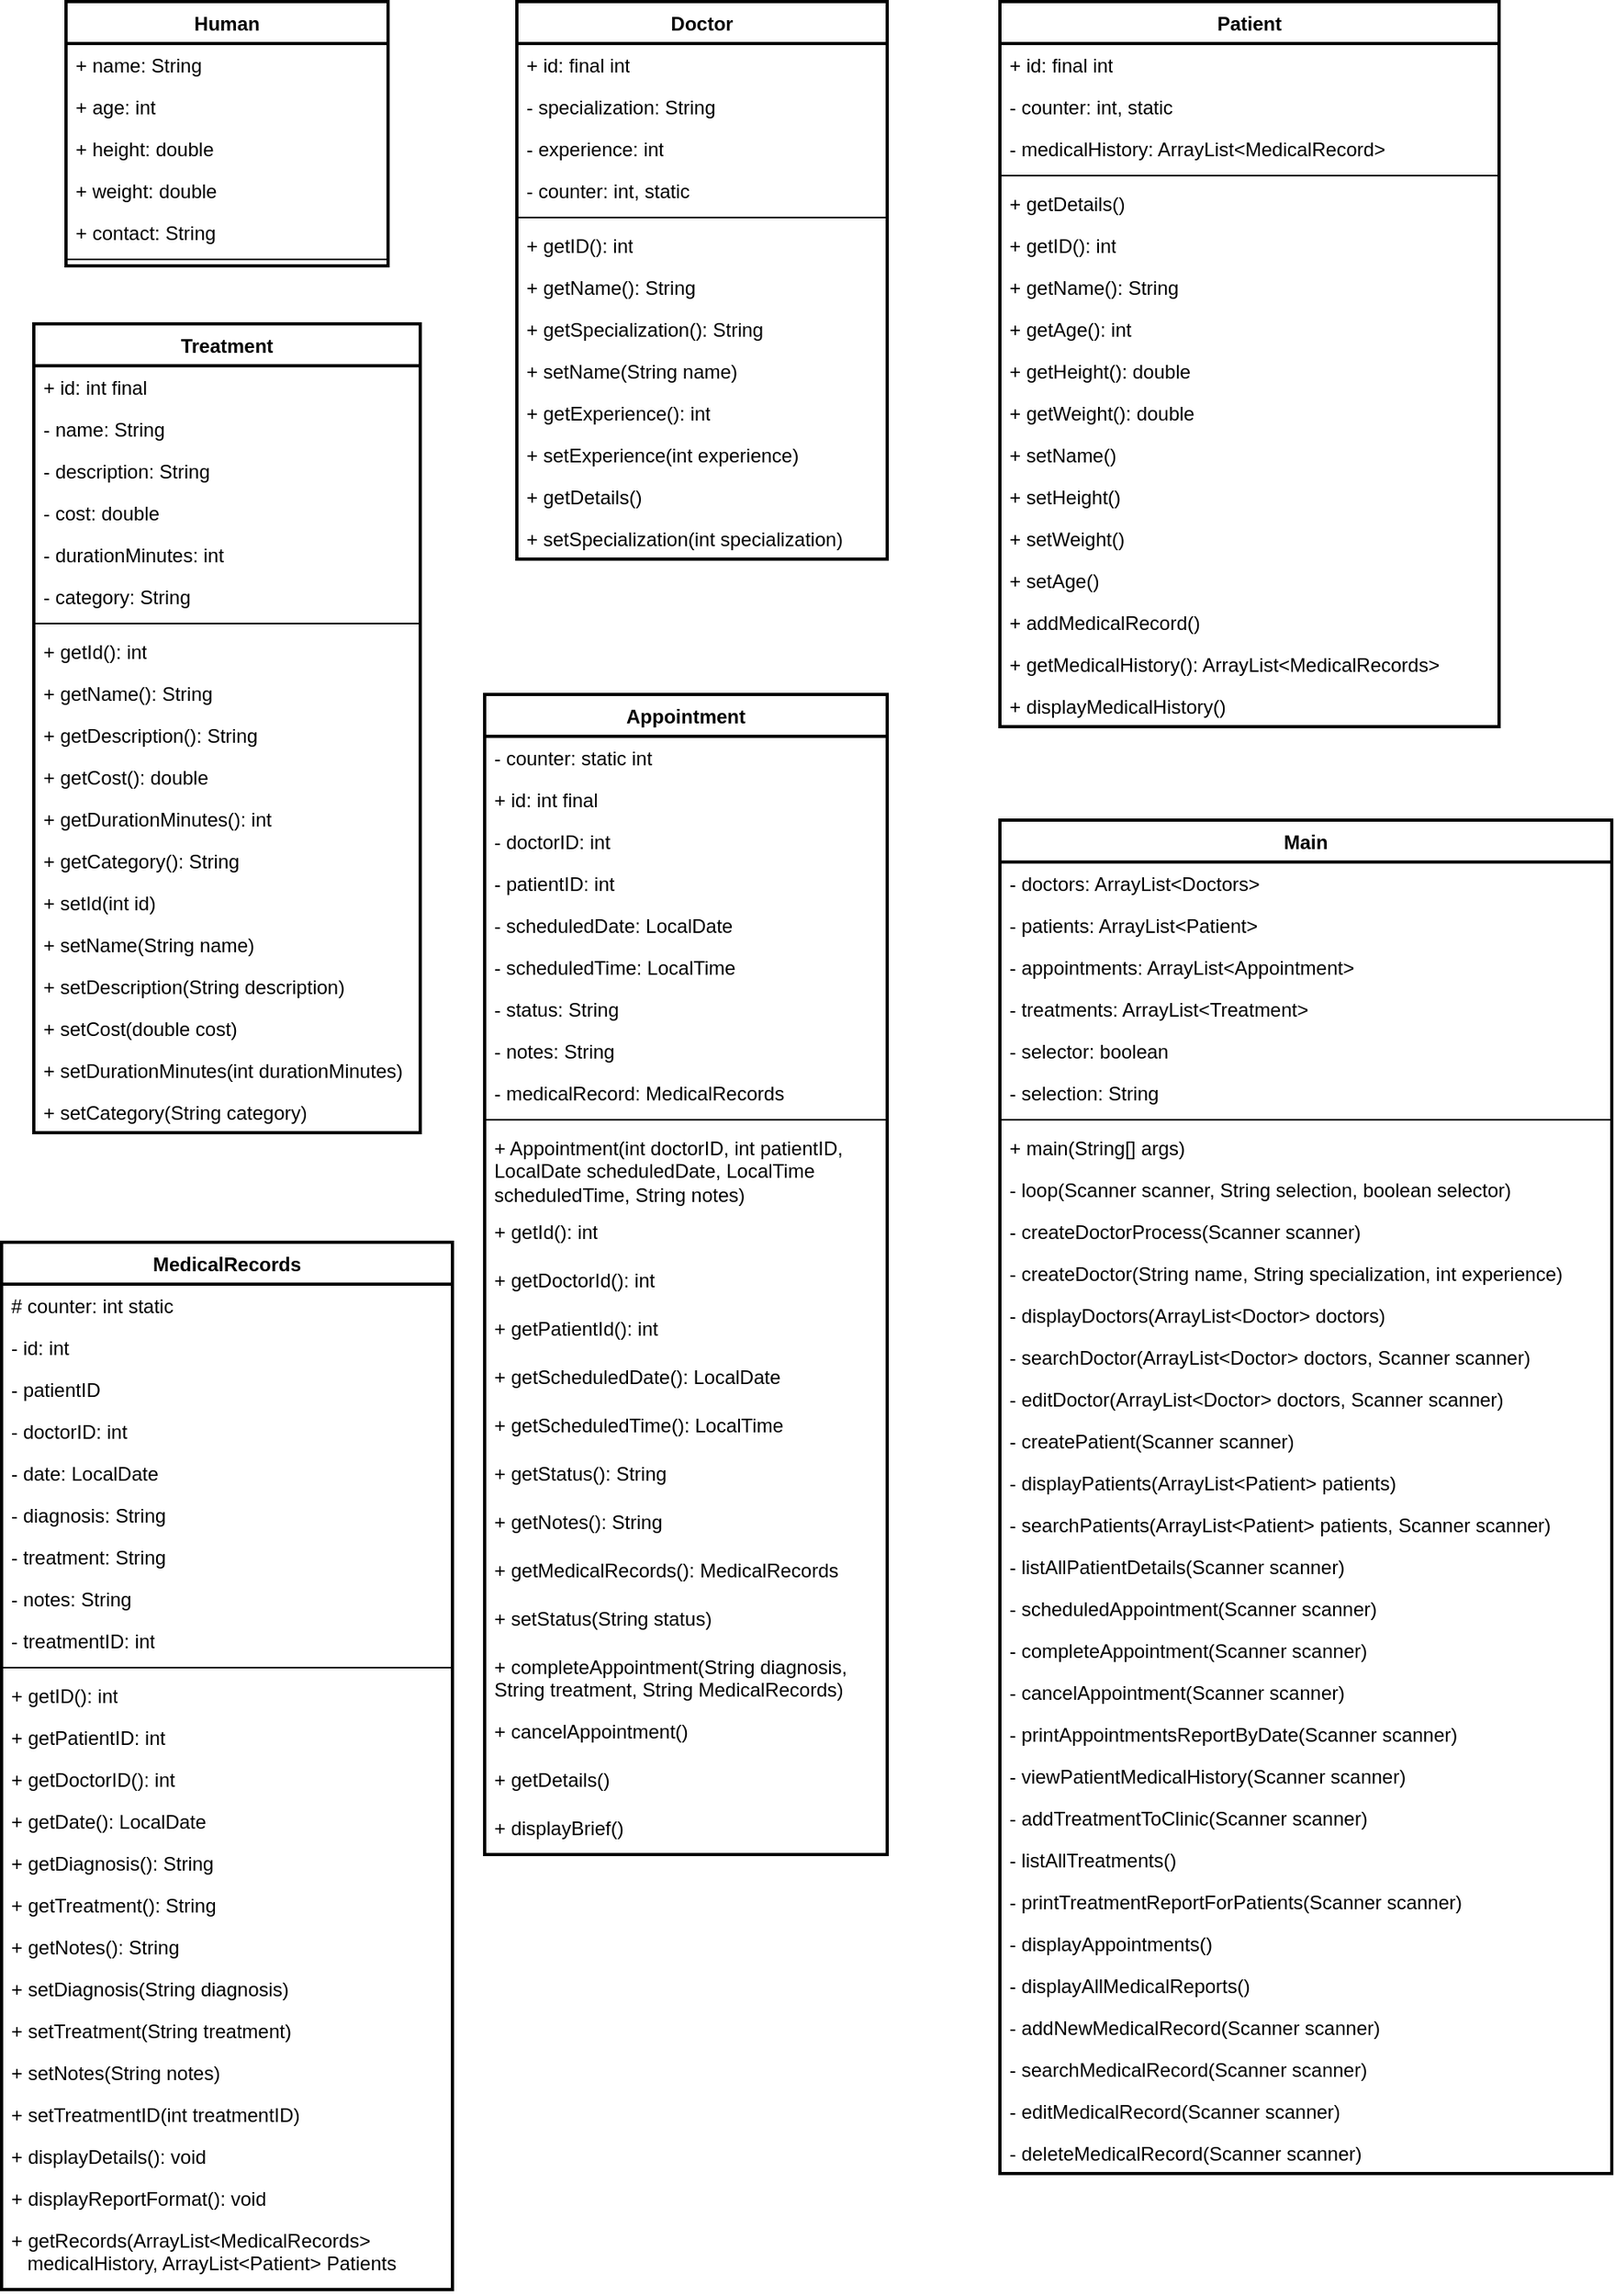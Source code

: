 <mxfile version="28.0.6">
  <diagram name="Page-1" id="2IIkAqDacqkf4X1PiKHr">
    <mxGraphModel dx="1601" dy="913" grid="1" gridSize="10" guides="1" tooltips="1" connect="1" arrows="1" fold="1" page="1" pageScale="1" pageWidth="850" pageHeight="1100" math="0" shadow="0">
      <root>
        <mxCell id="0" />
        <mxCell id="1" parent="0" />
        <mxCell id="5Q3K0YC-iehawzCBBCJF-5" value="Human" style="swimlane;fontStyle=1;align=center;verticalAlign=top;childLayout=stackLayout;horizontal=1;startSize=26;horizontalStack=0;resizeParent=1;resizeParentMax=0;resizeLast=0;collapsible=1;marginBottom=0;whiteSpace=wrap;html=1;strokeWidth=2;" parent="1" vertex="1">
          <mxGeometry x="110" y="50" width="200" height="164" as="geometry" />
        </mxCell>
        <mxCell id="5Q3K0YC-iehawzCBBCJF-6" value="+ name: String" style="text;strokeColor=none;fillColor=none;align=left;verticalAlign=top;spacingLeft=4;spacingRight=4;overflow=hidden;rotatable=0;points=[[0,0.5],[1,0.5]];portConstraint=eastwest;whiteSpace=wrap;html=1;" parent="5Q3K0YC-iehawzCBBCJF-5" vertex="1">
          <mxGeometry y="26" width="200" height="26" as="geometry" />
        </mxCell>
        <mxCell id="5Q3K0YC-iehawzCBBCJF-9" value="+ age: int" style="text;strokeColor=none;fillColor=none;align=left;verticalAlign=top;spacingLeft=4;spacingRight=4;overflow=hidden;rotatable=0;points=[[0,0.5],[1,0.5]];portConstraint=eastwest;whiteSpace=wrap;html=1;" parent="5Q3K0YC-iehawzCBBCJF-5" vertex="1">
          <mxGeometry y="52" width="200" height="26" as="geometry" />
        </mxCell>
        <mxCell id="5Q3K0YC-iehawzCBBCJF-10" value="+ height: double" style="text;strokeColor=none;fillColor=none;align=left;verticalAlign=top;spacingLeft=4;spacingRight=4;overflow=hidden;rotatable=0;points=[[0,0.5],[1,0.5]];portConstraint=eastwest;whiteSpace=wrap;html=1;" parent="5Q3K0YC-iehawzCBBCJF-5" vertex="1">
          <mxGeometry y="78" width="200" height="26" as="geometry" />
        </mxCell>
        <mxCell id="5Q3K0YC-iehawzCBBCJF-11" value="+ weight: double" style="text;strokeColor=none;fillColor=none;align=left;verticalAlign=top;spacingLeft=4;spacingRight=4;overflow=hidden;rotatable=0;points=[[0,0.5],[1,0.5]];portConstraint=eastwest;whiteSpace=wrap;html=1;" parent="5Q3K0YC-iehawzCBBCJF-5" vertex="1">
          <mxGeometry y="104" width="200" height="26" as="geometry" />
        </mxCell>
        <mxCell id="5Q3K0YC-iehawzCBBCJF-12" value="+ contact: String" style="text;strokeColor=none;fillColor=none;align=left;verticalAlign=top;spacingLeft=4;spacingRight=4;overflow=hidden;rotatable=0;points=[[0,0.5],[1,0.5]];portConstraint=eastwest;whiteSpace=wrap;html=1;" parent="5Q3K0YC-iehawzCBBCJF-5" vertex="1">
          <mxGeometry y="130" width="200" height="26" as="geometry" />
        </mxCell>
        <mxCell id="5Q3K0YC-iehawzCBBCJF-7" value="" style="line;strokeWidth=1;fillColor=none;align=left;verticalAlign=middle;spacingTop=-1;spacingLeft=3;spacingRight=3;rotatable=0;labelPosition=right;points=[];portConstraint=eastwest;strokeColor=inherit;" parent="5Q3K0YC-iehawzCBBCJF-5" vertex="1">
          <mxGeometry y="156" width="200" height="8" as="geometry" />
        </mxCell>
        <mxCell id="5Q3K0YC-iehawzCBBCJF-23" value="Patient" style="swimlane;fontStyle=1;align=center;verticalAlign=top;childLayout=stackLayout;horizontal=1;startSize=26;horizontalStack=0;resizeParent=1;resizeParentMax=0;resizeLast=0;collapsible=1;marginBottom=0;whiteSpace=wrap;html=1;strokeWidth=2;" parent="1" vertex="1">
          <mxGeometry x="690" y="50" width="310" height="450" as="geometry">
            <mxRectangle x="385" y="50" width="80" height="30" as="alternateBounds" />
          </mxGeometry>
        </mxCell>
        <mxCell id="5Q3K0YC-iehawzCBBCJF-24" value="+ id: final int" style="text;strokeColor=none;fillColor=none;align=left;verticalAlign=top;spacingLeft=4;spacingRight=4;overflow=hidden;rotatable=0;points=[[0,0.5],[1,0.5]];portConstraint=eastwest;whiteSpace=wrap;html=1;" parent="5Q3K0YC-iehawzCBBCJF-23" vertex="1">
          <mxGeometry y="26" width="310" height="26" as="geometry" />
        </mxCell>
        <mxCell id="5Q3K0YC-iehawzCBBCJF-27" value="- counter: int, static" style="text;strokeColor=none;fillColor=none;align=left;verticalAlign=top;spacingLeft=4;spacingRight=4;overflow=hidden;rotatable=0;points=[[0,0.5],[1,0.5]];portConstraint=eastwest;whiteSpace=wrap;html=1;" parent="5Q3K0YC-iehawzCBBCJF-23" vertex="1">
          <mxGeometry y="52" width="310" height="26" as="geometry" />
        </mxCell>
        <mxCell id="5Q3K0YC-iehawzCBBCJF-28" value="- medicalHistory: ArrayList&amp;lt;MedicalRecord&amp;gt;" style="text;strokeColor=none;fillColor=none;align=left;verticalAlign=top;spacingLeft=4;spacingRight=4;overflow=hidden;rotatable=0;points=[[0,0.5],[1,0.5]];portConstraint=eastwest;whiteSpace=wrap;html=1;" parent="5Q3K0YC-iehawzCBBCJF-23" vertex="1">
          <mxGeometry y="78" width="310" height="26" as="geometry" />
        </mxCell>
        <mxCell id="5Q3K0YC-iehawzCBBCJF-25" value="" style="line;strokeWidth=1;fillColor=none;align=left;verticalAlign=middle;spacingTop=-1;spacingLeft=3;spacingRight=3;rotatable=0;labelPosition=right;points=[];portConstraint=eastwest;strokeColor=inherit;" parent="5Q3K0YC-iehawzCBBCJF-23" vertex="1">
          <mxGeometry y="104" width="310" height="8" as="geometry" />
        </mxCell>
        <mxCell id="5Q3K0YC-iehawzCBBCJF-26" value="+ getDetails()" style="text;strokeColor=none;fillColor=none;align=left;verticalAlign=top;spacingLeft=4;spacingRight=4;overflow=hidden;rotatable=0;points=[[0,0.5],[1,0.5]];portConstraint=eastwest;whiteSpace=wrap;html=1;" parent="5Q3K0YC-iehawzCBBCJF-23" vertex="1">
          <mxGeometry y="112" width="310" height="26" as="geometry" />
        </mxCell>
        <mxCell id="5Q3K0YC-iehawzCBBCJF-30" value="+ getID(): int" style="text;strokeColor=none;fillColor=none;align=left;verticalAlign=top;spacingLeft=4;spacingRight=4;overflow=hidden;rotatable=0;points=[[0,0.5],[1,0.5]];portConstraint=eastwest;whiteSpace=wrap;html=1;" parent="5Q3K0YC-iehawzCBBCJF-23" vertex="1">
          <mxGeometry y="138" width="310" height="26" as="geometry" />
        </mxCell>
        <mxCell id="5Q3K0YC-iehawzCBBCJF-31" value="+ getName(): String" style="text;strokeColor=none;fillColor=none;align=left;verticalAlign=top;spacingLeft=4;spacingRight=4;overflow=hidden;rotatable=0;points=[[0,0.5],[1,0.5]];portConstraint=eastwest;whiteSpace=wrap;html=1;" parent="5Q3K0YC-iehawzCBBCJF-23" vertex="1">
          <mxGeometry y="164" width="310" height="26" as="geometry" />
        </mxCell>
        <mxCell id="5Q3K0YC-iehawzCBBCJF-32" value="+ getAge(): int" style="text;strokeColor=none;fillColor=none;align=left;verticalAlign=top;spacingLeft=4;spacingRight=4;overflow=hidden;rotatable=0;points=[[0,0.5],[1,0.5]];portConstraint=eastwest;whiteSpace=wrap;html=1;" parent="5Q3K0YC-iehawzCBBCJF-23" vertex="1">
          <mxGeometry y="190" width="310" height="26" as="geometry" />
        </mxCell>
        <mxCell id="5Q3K0YC-iehawzCBBCJF-33" value="+ getHeight(): double" style="text;strokeColor=none;fillColor=none;align=left;verticalAlign=top;spacingLeft=4;spacingRight=4;overflow=hidden;rotatable=0;points=[[0,0.5],[1,0.5]];portConstraint=eastwest;whiteSpace=wrap;html=1;" parent="5Q3K0YC-iehawzCBBCJF-23" vertex="1">
          <mxGeometry y="216" width="310" height="26" as="geometry" />
        </mxCell>
        <mxCell id="5Q3K0YC-iehawzCBBCJF-34" value="+ getWeight(): double" style="text;strokeColor=none;fillColor=none;align=left;verticalAlign=top;spacingLeft=4;spacingRight=4;overflow=hidden;rotatable=0;points=[[0,0.5],[1,0.5]];portConstraint=eastwest;whiteSpace=wrap;html=1;" parent="5Q3K0YC-iehawzCBBCJF-23" vertex="1">
          <mxGeometry y="242" width="310" height="26" as="geometry" />
        </mxCell>
        <mxCell id="5Q3K0YC-iehawzCBBCJF-35" value="+ setName()" style="text;strokeColor=none;fillColor=none;align=left;verticalAlign=top;spacingLeft=4;spacingRight=4;overflow=hidden;rotatable=0;points=[[0,0.5],[1,0.5]];portConstraint=eastwest;whiteSpace=wrap;html=1;" parent="5Q3K0YC-iehawzCBBCJF-23" vertex="1">
          <mxGeometry y="268" width="310" height="26" as="geometry" />
        </mxCell>
        <mxCell id="5Q3K0YC-iehawzCBBCJF-36" value="+ setHeight()" style="text;strokeColor=none;fillColor=none;align=left;verticalAlign=top;spacingLeft=4;spacingRight=4;overflow=hidden;rotatable=0;points=[[0,0.5],[1,0.5]];portConstraint=eastwest;whiteSpace=wrap;html=1;" parent="5Q3K0YC-iehawzCBBCJF-23" vertex="1">
          <mxGeometry y="294" width="310" height="26" as="geometry" />
        </mxCell>
        <mxCell id="5Q3K0YC-iehawzCBBCJF-37" value="+ setWeight()" style="text;strokeColor=none;fillColor=none;align=left;verticalAlign=top;spacingLeft=4;spacingRight=4;overflow=hidden;rotatable=0;points=[[0,0.5],[1,0.5]];portConstraint=eastwest;whiteSpace=wrap;html=1;" parent="5Q3K0YC-iehawzCBBCJF-23" vertex="1">
          <mxGeometry y="320" width="310" height="26" as="geometry" />
        </mxCell>
        <mxCell id="5Q3K0YC-iehawzCBBCJF-38" value="+ setAge()" style="text;strokeColor=none;fillColor=none;align=left;verticalAlign=top;spacingLeft=4;spacingRight=4;overflow=hidden;rotatable=0;points=[[0,0.5],[1,0.5]];portConstraint=eastwest;whiteSpace=wrap;html=1;" parent="5Q3K0YC-iehawzCBBCJF-23" vertex="1">
          <mxGeometry y="346" width="310" height="26" as="geometry" />
        </mxCell>
        <mxCell id="5Q3K0YC-iehawzCBBCJF-39" value="+ addMedicalRecord()" style="text;strokeColor=none;fillColor=none;align=left;verticalAlign=top;spacingLeft=4;spacingRight=4;overflow=hidden;rotatable=0;points=[[0,0.5],[1,0.5]];portConstraint=eastwest;whiteSpace=wrap;html=1;" parent="5Q3K0YC-iehawzCBBCJF-23" vertex="1">
          <mxGeometry y="372" width="310" height="26" as="geometry" />
        </mxCell>
        <mxCell id="5Q3K0YC-iehawzCBBCJF-40" value="+ getMedicalHistory(): ArrayList&amp;lt;MedicalRecords&amp;gt;" style="text;strokeColor=none;fillColor=none;align=left;verticalAlign=top;spacingLeft=4;spacingRight=4;overflow=hidden;rotatable=0;points=[[0,0.5],[1,0.5]];portConstraint=eastwest;whiteSpace=wrap;html=1;" parent="5Q3K0YC-iehawzCBBCJF-23" vertex="1">
          <mxGeometry y="398" width="310" height="26" as="geometry" />
        </mxCell>
        <mxCell id="5Q3K0YC-iehawzCBBCJF-41" value="+ displayMedicalHistory()" style="text;strokeColor=none;fillColor=none;align=left;verticalAlign=top;spacingLeft=4;spacingRight=4;overflow=hidden;rotatable=0;points=[[0,0.5],[1,0.5]];portConstraint=eastwest;whiteSpace=wrap;html=1;" parent="5Q3K0YC-iehawzCBBCJF-23" vertex="1">
          <mxGeometry y="424" width="310" height="26" as="geometry" />
        </mxCell>
        <mxCell id="5Q3K0YC-iehawzCBBCJF-47" value="Treatment" style="swimlane;fontStyle=1;align=center;verticalAlign=top;childLayout=stackLayout;horizontal=1;startSize=26;horizontalStack=0;resizeParent=1;resizeParentMax=0;resizeLast=0;collapsible=1;marginBottom=0;whiteSpace=wrap;html=1;strokeWidth=2;" parent="1" vertex="1">
          <mxGeometry x="90" y="250" width="240" height="502" as="geometry" />
        </mxCell>
        <mxCell id="5Q3K0YC-iehawzCBBCJF-48" value="+ id: int final" style="text;strokeColor=none;fillColor=none;align=left;verticalAlign=top;spacingLeft=4;spacingRight=4;overflow=hidden;rotatable=0;points=[[0,0.5],[1,0.5]];portConstraint=eastwest;whiteSpace=wrap;html=1;" parent="5Q3K0YC-iehawzCBBCJF-47" vertex="1">
          <mxGeometry y="26" width="240" height="26" as="geometry" />
        </mxCell>
        <mxCell id="5Q3K0YC-iehawzCBBCJF-51" value="- name: String" style="text;strokeColor=none;fillColor=none;align=left;verticalAlign=top;spacingLeft=4;spacingRight=4;overflow=hidden;rotatable=0;points=[[0,0.5],[1,0.5]];portConstraint=eastwest;whiteSpace=wrap;html=1;" parent="5Q3K0YC-iehawzCBBCJF-47" vertex="1">
          <mxGeometry y="52" width="240" height="26" as="geometry" />
        </mxCell>
        <mxCell id="5Q3K0YC-iehawzCBBCJF-52" value="- description: String" style="text;strokeColor=none;fillColor=none;align=left;verticalAlign=top;spacingLeft=4;spacingRight=4;overflow=hidden;rotatable=0;points=[[0,0.5],[1,0.5]];portConstraint=eastwest;whiteSpace=wrap;html=1;" parent="5Q3K0YC-iehawzCBBCJF-47" vertex="1">
          <mxGeometry y="78" width="240" height="26" as="geometry" />
        </mxCell>
        <mxCell id="5Q3K0YC-iehawzCBBCJF-53" value="- cost: double" style="text;strokeColor=none;fillColor=none;align=left;verticalAlign=top;spacingLeft=4;spacingRight=4;overflow=hidden;rotatable=0;points=[[0,0.5],[1,0.5]];portConstraint=eastwest;whiteSpace=wrap;html=1;" parent="5Q3K0YC-iehawzCBBCJF-47" vertex="1">
          <mxGeometry y="104" width="240" height="26" as="geometry" />
        </mxCell>
        <mxCell id="5Q3K0YC-iehawzCBBCJF-54" value="- durationMinutes: int" style="text;strokeColor=none;fillColor=none;align=left;verticalAlign=top;spacingLeft=4;spacingRight=4;overflow=hidden;rotatable=0;points=[[0,0.5],[1,0.5]];portConstraint=eastwest;whiteSpace=wrap;html=1;" parent="5Q3K0YC-iehawzCBBCJF-47" vertex="1">
          <mxGeometry y="130" width="240" height="26" as="geometry" />
        </mxCell>
        <mxCell id="5Q3K0YC-iehawzCBBCJF-55" value="- category: String" style="text;strokeColor=none;fillColor=none;align=left;verticalAlign=top;spacingLeft=4;spacingRight=4;overflow=hidden;rotatable=0;points=[[0,0.5],[1,0.5]];portConstraint=eastwest;whiteSpace=wrap;html=1;" parent="5Q3K0YC-iehawzCBBCJF-47" vertex="1">
          <mxGeometry y="156" width="240" height="26" as="geometry" />
        </mxCell>
        <mxCell id="5Q3K0YC-iehawzCBBCJF-49" value="" style="line;strokeWidth=1;fillColor=none;align=left;verticalAlign=middle;spacingTop=-1;spacingLeft=3;spacingRight=3;rotatable=0;labelPosition=right;points=[];portConstraint=eastwest;strokeColor=inherit;" parent="5Q3K0YC-iehawzCBBCJF-47" vertex="1">
          <mxGeometry y="182" width="240" height="8" as="geometry" />
        </mxCell>
        <mxCell id="5Q3K0YC-iehawzCBBCJF-50" value="+ getId(): int" style="text;strokeColor=none;fillColor=none;align=left;verticalAlign=top;spacingLeft=4;spacingRight=4;overflow=hidden;rotatable=0;points=[[0,0.5],[1,0.5]];portConstraint=eastwest;whiteSpace=wrap;html=1;" parent="5Q3K0YC-iehawzCBBCJF-47" vertex="1">
          <mxGeometry y="190" width="240" height="26" as="geometry" />
        </mxCell>
        <mxCell id="dHJXiVCDqJ1T62AhZlCX-1" value="+ getName(): String" style="text;strokeColor=none;fillColor=none;align=left;verticalAlign=top;spacingLeft=4;spacingRight=4;overflow=hidden;rotatable=0;points=[[0,0.5],[1,0.5]];portConstraint=eastwest;whiteSpace=wrap;html=1;" parent="5Q3K0YC-iehawzCBBCJF-47" vertex="1">
          <mxGeometry y="216" width="240" height="26" as="geometry" />
        </mxCell>
        <mxCell id="dHJXiVCDqJ1T62AhZlCX-2" value="+ getDescription(): String" style="text;strokeColor=none;fillColor=none;align=left;verticalAlign=top;spacingLeft=4;spacingRight=4;overflow=hidden;rotatable=0;points=[[0,0.5],[1,0.5]];portConstraint=eastwest;whiteSpace=wrap;html=1;" parent="5Q3K0YC-iehawzCBBCJF-47" vertex="1">
          <mxGeometry y="242" width="240" height="26" as="geometry" />
        </mxCell>
        <mxCell id="dHJXiVCDqJ1T62AhZlCX-3" value="+ getCost(): double" style="text;strokeColor=none;fillColor=none;align=left;verticalAlign=top;spacingLeft=4;spacingRight=4;overflow=hidden;rotatable=0;points=[[0,0.5],[1,0.5]];portConstraint=eastwest;whiteSpace=wrap;html=1;" parent="5Q3K0YC-iehawzCBBCJF-47" vertex="1">
          <mxGeometry y="268" width="240" height="26" as="geometry" />
        </mxCell>
        <mxCell id="dHJXiVCDqJ1T62AhZlCX-4" value="+ getDurationMinutes(): int" style="text;strokeColor=none;fillColor=none;align=left;verticalAlign=top;spacingLeft=4;spacingRight=4;overflow=hidden;rotatable=0;points=[[0,0.5],[1,0.5]];portConstraint=eastwest;whiteSpace=wrap;html=1;" parent="5Q3K0YC-iehawzCBBCJF-47" vertex="1">
          <mxGeometry y="294" width="240" height="26" as="geometry" />
        </mxCell>
        <mxCell id="dHJXiVCDqJ1T62AhZlCX-5" value="+ getCategory(): String" style="text;strokeColor=none;fillColor=none;align=left;verticalAlign=top;spacingLeft=4;spacingRight=4;overflow=hidden;rotatable=0;points=[[0,0.5],[1,0.5]];portConstraint=eastwest;whiteSpace=wrap;html=1;" parent="5Q3K0YC-iehawzCBBCJF-47" vertex="1">
          <mxGeometry y="320" width="240" height="26" as="geometry" />
        </mxCell>
        <mxCell id="dHJXiVCDqJ1T62AhZlCX-8" value="+ setId(int id)" style="text;strokeColor=none;fillColor=none;align=left;verticalAlign=top;spacingLeft=4;spacingRight=4;overflow=hidden;rotatable=0;points=[[0,0.5],[1,0.5]];portConstraint=eastwest;whiteSpace=wrap;html=1;" parent="5Q3K0YC-iehawzCBBCJF-47" vertex="1">
          <mxGeometry y="346" width="240" height="26" as="geometry" />
        </mxCell>
        <mxCell id="dHJXiVCDqJ1T62AhZlCX-30" value="+ setName(String name)" style="text;strokeColor=none;fillColor=none;align=left;verticalAlign=top;spacingLeft=4;spacingRight=4;overflow=hidden;rotatable=0;points=[[0,0.5],[1,0.5]];portConstraint=eastwest;whiteSpace=wrap;html=1;" parent="5Q3K0YC-iehawzCBBCJF-47" vertex="1">
          <mxGeometry y="372" width="240" height="26" as="geometry" />
        </mxCell>
        <mxCell id="dHJXiVCDqJ1T62AhZlCX-31" value="+ setDescription(String description)" style="text;strokeColor=none;fillColor=none;align=left;verticalAlign=top;spacingLeft=4;spacingRight=4;overflow=hidden;rotatable=0;points=[[0,0.5],[1,0.5]];portConstraint=eastwest;whiteSpace=wrap;html=1;" parent="5Q3K0YC-iehawzCBBCJF-47" vertex="1">
          <mxGeometry y="398" width="240" height="26" as="geometry" />
        </mxCell>
        <mxCell id="dHJXiVCDqJ1T62AhZlCX-32" value="+ setCost(double cost)" style="text;strokeColor=none;fillColor=none;align=left;verticalAlign=top;spacingLeft=4;spacingRight=4;overflow=hidden;rotatable=0;points=[[0,0.5],[1,0.5]];portConstraint=eastwest;whiteSpace=wrap;html=1;" parent="5Q3K0YC-iehawzCBBCJF-47" vertex="1">
          <mxGeometry y="424" width="240" height="26" as="geometry" />
        </mxCell>
        <mxCell id="dHJXiVCDqJ1T62AhZlCX-33" value="+ setDurationMinutes(int durationMinutes)" style="text;strokeColor=none;fillColor=none;align=left;verticalAlign=top;spacingLeft=4;spacingRight=4;overflow=hidden;rotatable=0;points=[[0,0.5],[1,0.5]];portConstraint=eastwest;whiteSpace=wrap;html=1;" parent="5Q3K0YC-iehawzCBBCJF-47" vertex="1">
          <mxGeometry y="450" width="240" height="26" as="geometry" />
        </mxCell>
        <mxCell id="dHJXiVCDqJ1T62AhZlCX-34" value="+ setCategory(String category)" style="text;strokeColor=none;fillColor=none;align=left;verticalAlign=top;spacingLeft=4;spacingRight=4;overflow=hidden;rotatable=0;points=[[0,0.5],[1,0.5]];portConstraint=eastwest;whiteSpace=wrap;html=1;" parent="5Q3K0YC-iehawzCBBCJF-47" vertex="1">
          <mxGeometry y="476" width="240" height="26" as="geometry" />
        </mxCell>
        <mxCell id="dHJXiVCDqJ1T62AhZlCX-15" value="Doctor" style="swimlane;fontStyle=1;align=center;verticalAlign=top;childLayout=stackLayout;horizontal=1;startSize=26;horizontalStack=0;resizeParent=1;resizeParentMax=0;resizeLast=0;collapsible=1;marginBottom=0;whiteSpace=wrap;html=1;strokeWidth=2;" parent="1" vertex="1">
          <mxGeometry x="390" y="50" width="230" height="346" as="geometry" />
        </mxCell>
        <mxCell id="dHJXiVCDqJ1T62AhZlCX-16" value="+ id: final int" style="text;strokeColor=none;fillColor=none;align=left;verticalAlign=top;spacingLeft=4;spacingRight=4;overflow=hidden;rotatable=0;points=[[0,0.5],[1,0.5]];portConstraint=eastwest;whiteSpace=wrap;html=1;" parent="dHJXiVCDqJ1T62AhZlCX-15" vertex="1">
          <mxGeometry y="26" width="230" height="26" as="geometry" />
        </mxCell>
        <mxCell id="dHJXiVCDqJ1T62AhZlCX-17" value="- specialization: String" style="text;strokeColor=none;fillColor=none;align=left;verticalAlign=top;spacingLeft=4;spacingRight=4;overflow=hidden;rotatable=0;points=[[0,0.5],[1,0.5]];portConstraint=eastwest;whiteSpace=wrap;html=1;" parent="dHJXiVCDqJ1T62AhZlCX-15" vertex="1">
          <mxGeometry y="52" width="230" height="26" as="geometry" />
        </mxCell>
        <mxCell id="dHJXiVCDqJ1T62AhZlCX-18" value="- experience: int" style="text;strokeColor=none;fillColor=none;align=left;verticalAlign=top;spacingLeft=4;spacingRight=4;overflow=hidden;rotatable=0;points=[[0,0.5],[1,0.5]];portConstraint=eastwest;whiteSpace=wrap;html=1;" parent="dHJXiVCDqJ1T62AhZlCX-15" vertex="1">
          <mxGeometry y="78" width="230" height="26" as="geometry" />
        </mxCell>
        <mxCell id="dHJXiVCDqJ1T62AhZlCX-19" value="- counter: int, static" style="text;strokeColor=none;fillColor=none;align=left;verticalAlign=top;spacingLeft=4;spacingRight=4;overflow=hidden;rotatable=0;points=[[0,0.5],[1,0.5]];portConstraint=eastwest;whiteSpace=wrap;html=1;" parent="dHJXiVCDqJ1T62AhZlCX-15" vertex="1">
          <mxGeometry y="104" width="230" height="26" as="geometry" />
        </mxCell>
        <mxCell id="dHJXiVCDqJ1T62AhZlCX-20" value="" style="line;strokeWidth=1;fillColor=none;align=left;verticalAlign=middle;spacingTop=-1;spacingLeft=3;spacingRight=3;rotatable=0;labelPosition=right;points=[];portConstraint=eastwest;strokeColor=inherit;" parent="dHJXiVCDqJ1T62AhZlCX-15" vertex="1">
          <mxGeometry y="130" width="230" height="8" as="geometry" />
        </mxCell>
        <mxCell id="dHJXiVCDqJ1T62AhZlCX-21" value="+ getID(): int" style="text;strokeColor=none;fillColor=none;align=left;verticalAlign=top;spacingLeft=4;spacingRight=4;overflow=hidden;rotatable=0;points=[[0,0.5],[1,0.5]];portConstraint=eastwest;whiteSpace=wrap;html=1;" parent="dHJXiVCDqJ1T62AhZlCX-15" vertex="1">
          <mxGeometry y="138" width="230" height="26" as="geometry" />
        </mxCell>
        <mxCell id="dHJXiVCDqJ1T62AhZlCX-22" value="+ getName(): String" style="text;strokeColor=none;fillColor=none;align=left;verticalAlign=top;spacingLeft=4;spacingRight=4;overflow=hidden;rotatable=0;points=[[0,0.5],[1,0.5]];portConstraint=eastwest;whiteSpace=wrap;html=1;" parent="dHJXiVCDqJ1T62AhZlCX-15" vertex="1">
          <mxGeometry y="164" width="230" height="26" as="geometry" />
        </mxCell>
        <mxCell id="dHJXiVCDqJ1T62AhZlCX-23" value="+ getSpecialization(): String" style="text;strokeColor=none;fillColor=none;align=left;verticalAlign=top;spacingLeft=4;spacingRight=4;overflow=hidden;rotatable=0;points=[[0,0.5],[1,0.5]];portConstraint=eastwest;whiteSpace=wrap;html=1;" parent="dHJXiVCDqJ1T62AhZlCX-15" vertex="1">
          <mxGeometry y="190" width="230" height="26" as="geometry" />
        </mxCell>
        <mxCell id="dHJXiVCDqJ1T62AhZlCX-24" value="+ setName(String name)" style="text;strokeColor=none;fillColor=none;align=left;verticalAlign=top;spacingLeft=4;spacingRight=4;overflow=hidden;rotatable=0;points=[[0,0.5],[1,0.5]];portConstraint=eastwest;whiteSpace=wrap;html=1;" parent="dHJXiVCDqJ1T62AhZlCX-15" vertex="1">
          <mxGeometry y="216" width="230" height="26" as="geometry" />
        </mxCell>
        <mxCell id="dHJXiVCDqJ1T62AhZlCX-25" value="+ getExperience(): int" style="text;strokeColor=none;fillColor=none;align=left;verticalAlign=top;spacingLeft=4;spacingRight=4;overflow=hidden;rotatable=0;points=[[0,0.5],[1,0.5]];portConstraint=eastwest;whiteSpace=wrap;html=1;" parent="dHJXiVCDqJ1T62AhZlCX-15" vertex="1">
          <mxGeometry y="242" width="230" height="26" as="geometry" />
        </mxCell>
        <mxCell id="dHJXiVCDqJ1T62AhZlCX-26" value="+ setExperience(int experience)" style="text;strokeColor=none;fillColor=none;align=left;verticalAlign=top;spacingLeft=4;spacingRight=4;overflow=hidden;rotatable=0;points=[[0,0.5],[1,0.5]];portConstraint=eastwest;whiteSpace=wrap;html=1;" parent="dHJXiVCDqJ1T62AhZlCX-15" vertex="1">
          <mxGeometry y="268" width="230" height="26" as="geometry" />
        </mxCell>
        <mxCell id="dHJXiVCDqJ1T62AhZlCX-27" value="+ getDetails()" style="text;strokeColor=none;fillColor=none;align=left;verticalAlign=top;spacingLeft=4;spacingRight=4;overflow=hidden;rotatable=0;points=[[0,0.5],[1,0.5]];portConstraint=eastwest;whiteSpace=wrap;html=1;" parent="dHJXiVCDqJ1T62AhZlCX-15" vertex="1">
          <mxGeometry y="294" width="230" height="26" as="geometry" />
        </mxCell>
        <mxCell id="dHJXiVCDqJ1T62AhZlCX-29" value="+ setSpecialization(int specialization)" style="text;strokeColor=none;fillColor=none;align=left;verticalAlign=top;spacingLeft=4;spacingRight=4;overflow=hidden;rotatable=0;points=[[0,0.5],[1,0.5]];portConstraint=eastwest;whiteSpace=wrap;html=1;" parent="dHJXiVCDqJ1T62AhZlCX-15" vertex="1">
          <mxGeometry y="320" width="230" height="26" as="geometry" />
        </mxCell>
        <mxCell id="dHJXiVCDqJ1T62AhZlCX-35" value="MedicalRecords" style="swimlane;fontStyle=1;align=center;verticalAlign=top;childLayout=stackLayout;horizontal=1;startSize=26;horizontalStack=0;resizeParent=1;resizeParentMax=0;resizeLast=0;collapsible=1;marginBottom=0;whiteSpace=wrap;html=1;strokeWidth=2;" parent="1" vertex="1">
          <mxGeometry x="70" y="820" width="280" height="650" as="geometry" />
        </mxCell>
        <mxCell id="dHJXiVCDqJ1T62AhZlCX-36" value="# counter: int static" style="text;strokeColor=none;fillColor=none;align=left;verticalAlign=top;spacingLeft=4;spacingRight=4;overflow=hidden;rotatable=0;points=[[0,0.5],[1,0.5]];portConstraint=eastwest;whiteSpace=wrap;html=1;" parent="dHJXiVCDqJ1T62AhZlCX-35" vertex="1">
          <mxGeometry y="26" width="280" height="26" as="geometry" />
        </mxCell>
        <mxCell id="dHJXiVCDqJ1T62AhZlCX-39" value="- id: int" style="text;strokeColor=none;fillColor=none;align=left;verticalAlign=top;spacingLeft=4;spacingRight=4;overflow=hidden;rotatable=0;points=[[0,0.5],[1,0.5]];portConstraint=eastwest;whiteSpace=wrap;html=1;" parent="dHJXiVCDqJ1T62AhZlCX-35" vertex="1">
          <mxGeometry y="52" width="280" height="26" as="geometry" />
        </mxCell>
        <mxCell id="dHJXiVCDqJ1T62AhZlCX-40" value="- patientID" style="text;strokeColor=none;fillColor=none;align=left;verticalAlign=top;spacingLeft=4;spacingRight=4;overflow=hidden;rotatable=0;points=[[0,0.5],[1,0.5]];portConstraint=eastwest;whiteSpace=wrap;html=1;" parent="dHJXiVCDqJ1T62AhZlCX-35" vertex="1">
          <mxGeometry y="78" width="280" height="26" as="geometry" />
        </mxCell>
        <mxCell id="dHJXiVCDqJ1T62AhZlCX-41" value="- doctorID: int" style="text;strokeColor=none;fillColor=none;align=left;verticalAlign=top;spacingLeft=4;spacingRight=4;overflow=hidden;rotatable=0;points=[[0,0.5],[1,0.5]];portConstraint=eastwest;whiteSpace=wrap;html=1;" parent="dHJXiVCDqJ1T62AhZlCX-35" vertex="1">
          <mxGeometry y="104" width="280" height="26" as="geometry" />
        </mxCell>
        <mxCell id="dHJXiVCDqJ1T62AhZlCX-42" value="- date: LocalDate" style="text;strokeColor=none;fillColor=none;align=left;verticalAlign=top;spacingLeft=4;spacingRight=4;overflow=hidden;rotatable=0;points=[[0,0.5],[1,0.5]];portConstraint=eastwest;whiteSpace=wrap;html=1;" parent="dHJXiVCDqJ1T62AhZlCX-35" vertex="1">
          <mxGeometry y="130" width="280" height="26" as="geometry" />
        </mxCell>
        <mxCell id="dHJXiVCDqJ1T62AhZlCX-43" value="- diagnosis: String" style="text;strokeColor=none;fillColor=none;align=left;verticalAlign=top;spacingLeft=4;spacingRight=4;overflow=hidden;rotatable=0;points=[[0,0.5],[1,0.5]];portConstraint=eastwest;whiteSpace=wrap;html=1;" parent="dHJXiVCDqJ1T62AhZlCX-35" vertex="1">
          <mxGeometry y="156" width="280" height="26" as="geometry" />
        </mxCell>
        <mxCell id="dHJXiVCDqJ1T62AhZlCX-44" value="- treatment: String" style="text;strokeColor=none;fillColor=none;align=left;verticalAlign=top;spacingLeft=4;spacingRight=4;overflow=hidden;rotatable=0;points=[[0,0.5],[1,0.5]];portConstraint=eastwest;whiteSpace=wrap;html=1;" parent="dHJXiVCDqJ1T62AhZlCX-35" vertex="1">
          <mxGeometry y="182" width="280" height="26" as="geometry" />
        </mxCell>
        <mxCell id="dHJXiVCDqJ1T62AhZlCX-45" value="- notes: String" style="text;strokeColor=none;fillColor=none;align=left;verticalAlign=top;spacingLeft=4;spacingRight=4;overflow=hidden;rotatable=0;points=[[0,0.5],[1,0.5]];portConstraint=eastwest;whiteSpace=wrap;html=1;" parent="dHJXiVCDqJ1T62AhZlCX-35" vertex="1">
          <mxGeometry y="208" width="280" height="26" as="geometry" />
        </mxCell>
        <mxCell id="dHJXiVCDqJ1T62AhZlCX-46" value="- treatmentID: int" style="text;strokeColor=none;fillColor=none;align=left;verticalAlign=top;spacingLeft=4;spacingRight=4;overflow=hidden;rotatable=0;points=[[0,0.5],[1,0.5]];portConstraint=eastwest;whiteSpace=wrap;html=1;" parent="dHJXiVCDqJ1T62AhZlCX-35" vertex="1">
          <mxGeometry y="234" width="280" height="26" as="geometry" />
        </mxCell>
        <mxCell id="dHJXiVCDqJ1T62AhZlCX-37" value="" style="line;strokeWidth=1;fillColor=none;align=left;verticalAlign=middle;spacingTop=-1;spacingLeft=3;spacingRight=3;rotatable=0;labelPosition=right;points=[];portConstraint=eastwest;strokeColor=inherit;" parent="dHJXiVCDqJ1T62AhZlCX-35" vertex="1">
          <mxGeometry y="260" width="280" height="8" as="geometry" />
        </mxCell>
        <mxCell id="dHJXiVCDqJ1T62AhZlCX-38" value="+ getID(): int" style="text;strokeColor=none;fillColor=none;align=left;verticalAlign=top;spacingLeft=4;spacingRight=4;overflow=hidden;rotatable=0;points=[[0,0.5],[1,0.5]];portConstraint=eastwest;whiteSpace=wrap;html=1;" parent="dHJXiVCDqJ1T62AhZlCX-35" vertex="1">
          <mxGeometry y="268" width="280" height="26" as="geometry" />
        </mxCell>
        <mxCell id="dHJXiVCDqJ1T62AhZlCX-47" value="+ getPatientID: int" style="text;strokeColor=none;fillColor=none;align=left;verticalAlign=top;spacingLeft=4;spacingRight=4;overflow=hidden;rotatable=0;points=[[0,0.5],[1,0.5]];portConstraint=eastwest;whiteSpace=wrap;html=1;" parent="dHJXiVCDqJ1T62AhZlCX-35" vertex="1">
          <mxGeometry y="294" width="280" height="26" as="geometry" />
        </mxCell>
        <mxCell id="dHJXiVCDqJ1T62AhZlCX-48" value="+ getDoctorID(): int" style="text;strokeColor=none;fillColor=none;align=left;verticalAlign=top;spacingLeft=4;spacingRight=4;overflow=hidden;rotatable=0;points=[[0,0.5],[1,0.5]];portConstraint=eastwest;whiteSpace=wrap;html=1;" parent="dHJXiVCDqJ1T62AhZlCX-35" vertex="1">
          <mxGeometry y="320" width="280" height="26" as="geometry" />
        </mxCell>
        <mxCell id="dHJXiVCDqJ1T62AhZlCX-49" value="+ getDate(): LocalDate" style="text;strokeColor=none;fillColor=none;align=left;verticalAlign=top;spacingLeft=4;spacingRight=4;overflow=hidden;rotatable=0;points=[[0,0.5],[1,0.5]];portConstraint=eastwest;whiteSpace=wrap;html=1;" parent="dHJXiVCDqJ1T62AhZlCX-35" vertex="1">
          <mxGeometry y="346" width="280" height="26" as="geometry" />
        </mxCell>
        <mxCell id="dHJXiVCDqJ1T62AhZlCX-50" value="+ getDiagnosis(): String" style="text;strokeColor=none;fillColor=none;align=left;verticalAlign=top;spacingLeft=4;spacingRight=4;overflow=hidden;rotatable=0;points=[[0,0.5],[1,0.5]];portConstraint=eastwest;whiteSpace=wrap;html=1;" parent="dHJXiVCDqJ1T62AhZlCX-35" vertex="1">
          <mxGeometry y="372" width="280" height="26" as="geometry" />
        </mxCell>
        <mxCell id="dHJXiVCDqJ1T62AhZlCX-51" value="+ getTreatment(): String" style="text;strokeColor=none;fillColor=none;align=left;verticalAlign=top;spacingLeft=4;spacingRight=4;overflow=hidden;rotatable=0;points=[[0,0.5],[1,0.5]];portConstraint=eastwest;whiteSpace=wrap;html=1;" parent="dHJXiVCDqJ1T62AhZlCX-35" vertex="1">
          <mxGeometry y="398" width="280" height="26" as="geometry" />
        </mxCell>
        <mxCell id="dHJXiVCDqJ1T62AhZlCX-52" value="+ getNotes(): String" style="text;strokeColor=none;fillColor=none;align=left;verticalAlign=top;spacingLeft=4;spacingRight=4;overflow=hidden;rotatable=0;points=[[0,0.5],[1,0.5]];portConstraint=eastwest;whiteSpace=wrap;html=1;" parent="dHJXiVCDqJ1T62AhZlCX-35" vertex="1">
          <mxGeometry y="424" width="280" height="26" as="geometry" />
        </mxCell>
        <mxCell id="dHJXiVCDqJ1T62AhZlCX-53" value="+ setDiagnosis(String diagnosis)" style="text;strokeColor=none;fillColor=none;align=left;verticalAlign=top;spacingLeft=4;spacingRight=4;overflow=hidden;rotatable=0;points=[[0,0.5],[1,0.5]];portConstraint=eastwest;whiteSpace=wrap;html=1;" parent="dHJXiVCDqJ1T62AhZlCX-35" vertex="1">
          <mxGeometry y="450" width="280" height="26" as="geometry" />
        </mxCell>
        <mxCell id="dHJXiVCDqJ1T62AhZlCX-54" value="+ setTreatment(String treatment)" style="text;strokeColor=none;fillColor=none;align=left;verticalAlign=top;spacingLeft=4;spacingRight=4;overflow=hidden;rotatable=0;points=[[0,0.5],[1,0.5]];portConstraint=eastwest;whiteSpace=wrap;html=1;" parent="dHJXiVCDqJ1T62AhZlCX-35" vertex="1">
          <mxGeometry y="476" width="280" height="26" as="geometry" />
        </mxCell>
        <mxCell id="dHJXiVCDqJ1T62AhZlCX-55" value="+ setNotes(String notes)" style="text;strokeColor=none;fillColor=none;align=left;verticalAlign=top;spacingLeft=4;spacingRight=4;overflow=hidden;rotatable=0;points=[[0,0.5],[1,0.5]];portConstraint=eastwest;whiteSpace=wrap;html=1;" parent="dHJXiVCDqJ1T62AhZlCX-35" vertex="1">
          <mxGeometry y="502" width="280" height="26" as="geometry" />
        </mxCell>
        <mxCell id="dHJXiVCDqJ1T62AhZlCX-56" value="+ setTreatmentID(int treatmentID)" style="text;strokeColor=none;fillColor=none;align=left;verticalAlign=top;spacingLeft=4;spacingRight=4;overflow=hidden;rotatable=0;points=[[0,0.5],[1,0.5]];portConstraint=eastwest;whiteSpace=wrap;html=1;" parent="dHJXiVCDqJ1T62AhZlCX-35" vertex="1">
          <mxGeometry y="528" width="280" height="26" as="geometry" />
        </mxCell>
        <mxCell id="dHJXiVCDqJ1T62AhZlCX-57" value="+ displayDetails(): void" style="text;strokeColor=none;fillColor=none;align=left;verticalAlign=top;spacingLeft=4;spacingRight=4;overflow=hidden;rotatable=0;points=[[0,0.5],[1,0.5]];portConstraint=eastwest;whiteSpace=wrap;html=1;" parent="dHJXiVCDqJ1T62AhZlCX-35" vertex="1">
          <mxGeometry y="554" width="280" height="26" as="geometry" />
        </mxCell>
        <mxCell id="dHJXiVCDqJ1T62AhZlCX-58" value="+ displayReportFormat(): void" style="text;strokeColor=none;fillColor=none;align=left;verticalAlign=top;spacingLeft=4;spacingRight=4;overflow=hidden;rotatable=0;points=[[0,0.5],[1,0.5]];portConstraint=eastwest;whiteSpace=wrap;html=1;" parent="dHJXiVCDqJ1T62AhZlCX-35" vertex="1">
          <mxGeometry y="580" width="280" height="26" as="geometry" />
        </mxCell>
        <mxCell id="dHJXiVCDqJ1T62AhZlCX-59" value="+ getRecords(ArrayList&amp;lt;MedicalRecords&amp;gt;&amp;nbsp;&lt;div&gt;&amp;nbsp; &amp;nbsp;medicalHistory, ArrayList&amp;lt;Patient&amp;gt; Patients&lt;/div&gt;" style="text;strokeColor=none;fillColor=none;align=left;verticalAlign=top;spacingLeft=4;spacingRight=4;overflow=hidden;rotatable=0;points=[[0,0.5],[1,0.5]];portConstraint=eastwest;whiteSpace=wrap;html=1;" parent="dHJXiVCDqJ1T62AhZlCX-35" vertex="1">
          <mxGeometry y="606" width="280" height="44" as="geometry" />
        </mxCell>
        <mxCell id="WKwEEJop6eNaG3x7nE1s-1" value="Appointment" style="swimlane;fontStyle=1;align=center;verticalAlign=top;childLayout=stackLayout;horizontal=1;startSize=26;horizontalStack=0;resizeParent=1;resizeParentMax=0;resizeLast=0;collapsible=1;marginBottom=0;whiteSpace=wrap;html=1;strokeWidth=2;" vertex="1" parent="1">
          <mxGeometry x="370" y="480" width="250" height="720" as="geometry" />
        </mxCell>
        <mxCell id="WKwEEJop6eNaG3x7nE1s-2" value="- counter: static int" style="text;strokeColor=none;fillColor=none;align=left;verticalAlign=top;spacingLeft=4;spacingRight=4;overflow=hidden;rotatable=0;points=[[0,0.5],[1,0.5]];portConstraint=eastwest;whiteSpace=wrap;html=1;" vertex="1" parent="WKwEEJop6eNaG3x7nE1s-1">
          <mxGeometry y="26" width="250" height="26" as="geometry" />
        </mxCell>
        <mxCell id="WKwEEJop6eNaG3x7nE1s-5" value="+&lt;span style=&quot;background-color: transparent; color: light-dark(rgb(0, 0, 0), rgb(255, 255, 255));&quot;&gt;&amp;nbsp;id: int final&lt;/span&gt;" style="text;strokeColor=none;fillColor=none;align=left;verticalAlign=top;spacingLeft=4;spacingRight=4;overflow=hidden;rotatable=0;points=[[0,0.5],[1,0.5]];portConstraint=eastwest;whiteSpace=wrap;html=1;" vertex="1" parent="WKwEEJop6eNaG3x7nE1s-1">
          <mxGeometry y="52" width="250" height="26" as="geometry" />
        </mxCell>
        <mxCell id="WKwEEJop6eNaG3x7nE1s-8" value="- doctorID: int" style="text;strokeColor=none;fillColor=none;align=left;verticalAlign=top;spacingLeft=4;spacingRight=4;overflow=hidden;rotatable=0;points=[[0,0.5],[1,0.5]];portConstraint=eastwest;whiteSpace=wrap;html=1;" vertex="1" parent="WKwEEJop6eNaG3x7nE1s-1">
          <mxGeometry y="78" width="250" height="26" as="geometry" />
        </mxCell>
        <mxCell id="WKwEEJop6eNaG3x7nE1s-9" value="- patientID: int" style="text;strokeColor=none;fillColor=none;align=left;verticalAlign=top;spacingLeft=4;spacingRight=4;overflow=hidden;rotatable=0;points=[[0,0.5],[1,0.5]];portConstraint=eastwest;whiteSpace=wrap;html=1;" vertex="1" parent="WKwEEJop6eNaG3x7nE1s-1">
          <mxGeometry y="104" width="250" height="26" as="geometry" />
        </mxCell>
        <mxCell id="WKwEEJop6eNaG3x7nE1s-10" value="- scheduledDate: LocalDate" style="text;strokeColor=none;fillColor=none;align=left;verticalAlign=top;spacingLeft=4;spacingRight=4;overflow=hidden;rotatable=0;points=[[0,0.5],[1,0.5]];portConstraint=eastwest;whiteSpace=wrap;html=1;" vertex="1" parent="WKwEEJop6eNaG3x7nE1s-1">
          <mxGeometry y="130" width="250" height="26" as="geometry" />
        </mxCell>
        <mxCell id="WKwEEJop6eNaG3x7nE1s-11" value="- scheduledTime: LocalTime" style="text;strokeColor=none;fillColor=none;align=left;verticalAlign=top;spacingLeft=4;spacingRight=4;overflow=hidden;rotatable=0;points=[[0,0.5],[1,0.5]];portConstraint=eastwest;whiteSpace=wrap;html=1;" vertex="1" parent="WKwEEJop6eNaG3x7nE1s-1">
          <mxGeometry y="156" width="250" height="26" as="geometry" />
        </mxCell>
        <mxCell id="WKwEEJop6eNaG3x7nE1s-12" value="- status: String" style="text;strokeColor=none;fillColor=none;align=left;verticalAlign=top;spacingLeft=4;spacingRight=4;overflow=hidden;rotatable=0;points=[[0,0.5],[1,0.5]];portConstraint=eastwest;whiteSpace=wrap;html=1;" vertex="1" parent="WKwEEJop6eNaG3x7nE1s-1">
          <mxGeometry y="182" width="250" height="26" as="geometry" />
        </mxCell>
        <mxCell id="WKwEEJop6eNaG3x7nE1s-13" value="- notes: String" style="text;strokeColor=none;fillColor=none;align=left;verticalAlign=top;spacingLeft=4;spacingRight=4;overflow=hidden;rotatable=0;points=[[0,0.5],[1,0.5]];portConstraint=eastwest;whiteSpace=wrap;html=1;" vertex="1" parent="WKwEEJop6eNaG3x7nE1s-1">
          <mxGeometry y="208" width="250" height="26" as="geometry" />
        </mxCell>
        <mxCell id="WKwEEJop6eNaG3x7nE1s-14" value="- medicalRecord: MedicalRecords" style="text;strokeColor=none;fillColor=none;align=left;verticalAlign=top;spacingLeft=4;spacingRight=4;overflow=hidden;rotatable=0;points=[[0,0.5],[1,0.5]];portConstraint=eastwest;whiteSpace=wrap;html=1;" vertex="1" parent="WKwEEJop6eNaG3x7nE1s-1">
          <mxGeometry y="234" width="250" height="26" as="geometry" />
        </mxCell>
        <mxCell id="WKwEEJop6eNaG3x7nE1s-3" value="" style="line;strokeWidth=1;fillColor=none;align=left;verticalAlign=middle;spacingTop=-1;spacingLeft=3;spacingRight=3;rotatable=0;labelPosition=right;points=[];portConstraint=eastwest;strokeColor=inherit;" vertex="1" parent="WKwEEJop6eNaG3x7nE1s-1">
          <mxGeometry y="260" width="250" height="8" as="geometry" />
        </mxCell>
        <mxCell id="WKwEEJop6eNaG3x7nE1s-4" value="+ Appointment(int doctorID, int patientID, LocalDate scheduledDate, LocalTime scheduledTime, String notes)" style="text;strokeColor=none;fillColor=none;align=left;verticalAlign=top;spacingLeft=4;spacingRight=4;overflow=hidden;rotatable=0;points=[[0,0.5],[1,0.5]];portConstraint=eastwest;whiteSpace=wrap;html=1;" vertex="1" parent="WKwEEJop6eNaG3x7nE1s-1">
          <mxGeometry y="268" width="250" height="52" as="geometry" />
        </mxCell>
        <mxCell id="WKwEEJop6eNaG3x7nE1s-15" value="+ getId(): int" style="text;strokeColor=none;fillColor=none;align=left;verticalAlign=top;spacingLeft=4;spacingRight=4;overflow=hidden;rotatable=0;points=[[0,0.5],[1,0.5]];portConstraint=eastwest;whiteSpace=wrap;html=1;" vertex="1" parent="WKwEEJop6eNaG3x7nE1s-1">
          <mxGeometry y="320" width="250" height="30" as="geometry" />
        </mxCell>
        <mxCell id="WKwEEJop6eNaG3x7nE1s-16" value="+ getDoctorId(): int" style="text;strokeColor=none;fillColor=none;align=left;verticalAlign=top;spacingLeft=4;spacingRight=4;overflow=hidden;rotatable=0;points=[[0,0.5],[1,0.5]];portConstraint=eastwest;whiteSpace=wrap;html=1;" vertex="1" parent="WKwEEJop6eNaG3x7nE1s-1">
          <mxGeometry y="350" width="250" height="30" as="geometry" />
        </mxCell>
        <mxCell id="WKwEEJop6eNaG3x7nE1s-17" value="+ getPatientId(): int" style="text;strokeColor=none;fillColor=none;align=left;verticalAlign=top;spacingLeft=4;spacingRight=4;overflow=hidden;rotatable=0;points=[[0,0.5],[1,0.5]];portConstraint=eastwest;whiteSpace=wrap;html=1;" vertex="1" parent="WKwEEJop6eNaG3x7nE1s-1">
          <mxGeometry y="380" width="250" height="30" as="geometry" />
        </mxCell>
        <mxCell id="WKwEEJop6eNaG3x7nE1s-18" value="+ getScheduledDate(): LocalDate" style="text;strokeColor=none;fillColor=none;align=left;verticalAlign=top;spacingLeft=4;spacingRight=4;overflow=hidden;rotatable=0;points=[[0,0.5],[1,0.5]];portConstraint=eastwest;whiteSpace=wrap;html=1;" vertex="1" parent="WKwEEJop6eNaG3x7nE1s-1">
          <mxGeometry y="410" width="250" height="30" as="geometry" />
        </mxCell>
        <mxCell id="WKwEEJop6eNaG3x7nE1s-19" value="+ getScheduledTime(): LocalTime" style="text;strokeColor=none;fillColor=none;align=left;verticalAlign=top;spacingLeft=4;spacingRight=4;overflow=hidden;rotatable=0;points=[[0,0.5],[1,0.5]];portConstraint=eastwest;whiteSpace=wrap;html=1;" vertex="1" parent="WKwEEJop6eNaG3x7nE1s-1">
          <mxGeometry y="440" width="250" height="30" as="geometry" />
        </mxCell>
        <mxCell id="WKwEEJop6eNaG3x7nE1s-20" value="+ getStatus(): String" style="text;strokeColor=none;fillColor=none;align=left;verticalAlign=top;spacingLeft=4;spacingRight=4;overflow=hidden;rotatable=0;points=[[0,0.5],[1,0.5]];portConstraint=eastwest;whiteSpace=wrap;html=1;" vertex="1" parent="WKwEEJop6eNaG3x7nE1s-1">
          <mxGeometry y="470" width="250" height="30" as="geometry" />
        </mxCell>
        <mxCell id="WKwEEJop6eNaG3x7nE1s-21" value="+ getNotes(): String" style="text;strokeColor=none;fillColor=none;align=left;verticalAlign=top;spacingLeft=4;spacingRight=4;overflow=hidden;rotatable=0;points=[[0,0.5],[1,0.5]];portConstraint=eastwest;whiteSpace=wrap;html=1;" vertex="1" parent="WKwEEJop6eNaG3x7nE1s-1">
          <mxGeometry y="500" width="250" height="30" as="geometry" />
        </mxCell>
        <mxCell id="WKwEEJop6eNaG3x7nE1s-22" value="+ getMedicalRecords(): MedicalRecords" style="text;strokeColor=none;fillColor=none;align=left;verticalAlign=top;spacingLeft=4;spacingRight=4;overflow=hidden;rotatable=0;points=[[0,0.5],[1,0.5]];portConstraint=eastwest;whiteSpace=wrap;html=1;" vertex="1" parent="WKwEEJop6eNaG3x7nE1s-1">
          <mxGeometry y="530" width="250" height="30" as="geometry" />
        </mxCell>
        <mxCell id="WKwEEJop6eNaG3x7nE1s-23" value="+ setStatus(String status)" style="text;strokeColor=none;fillColor=none;align=left;verticalAlign=top;spacingLeft=4;spacingRight=4;overflow=hidden;rotatable=0;points=[[0,0.5],[1,0.5]];portConstraint=eastwest;whiteSpace=wrap;html=1;" vertex="1" parent="WKwEEJop6eNaG3x7nE1s-1">
          <mxGeometry y="560" width="250" height="30" as="geometry" />
        </mxCell>
        <mxCell id="WKwEEJop6eNaG3x7nE1s-24" value="+ completeAppointment(String diagnosis, String treatment, String MedicalRecords)" style="text;strokeColor=none;fillColor=none;align=left;verticalAlign=top;spacingLeft=4;spacingRight=4;overflow=hidden;rotatable=0;points=[[0,0.5],[1,0.5]];portConstraint=eastwest;whiteSpace=wrap;html=1;" vertex="1" parent="WKwEEJop6eNaG3x7nE1s-1">
          <mxGeometry y="590" width="250" height="40" as="geometry" />
        </mxCell>
        <mxCell id="WKwEEJop6eNaG3x7nE1s-25" value="+ cancelAppointment()" style="text;strokeColor=none;fillColor=none;align=left;verticalAlign=top;spacingLeft=4;spacingRight=4;overflow=hidden;rotatable=0;points=[[0,0.5],[1,0.5]];portConstraint=eastwest;whiteSpace=wrap;html=1;" vertex="1" parent="WKwEEJop6eNaG3x7nE1s-1">
          <mxGeometry y="630" width="250" height="30" as="geometry" />
        </mxCell>
        <mxCell id="WKwEEJop6eNaG3x7nE1s-26" value="+ getDetails()" style="text;strokeColor=none;fillColor=none;align=left;verticalAlign=top;spacingLeft=4;spacingRight=4;overflow=hidden;rotatable=0;points=[[0,0.5],[1,0.5]];portConstraint=eastwest;whiteSpace=wrap;html=1;" vertex="1" parent="WKwEEJop6eNaG3x7nE1s-1">
          <mxGeometry y="660" width="250" height="30" as="geometry" />
        </mxCell>
        <mxCell id="WKwEEJop6eNaG3x7nE1s-27" value="+ displayBrief()" style="text;strokeColor=none;fillColor=none;align=left;verticalAlign=top;spacingLeft=4;spacingRight=4;overflow=hidden;rotatable=0;points=[[0,0.5],[1,0.5]];portConstraint=eastwest;whiteSpace=wrap;html=1;" vertex="1" parent="WKwEEJop6eNaG3x7nE1s-1">
          <mxGeometry y="690" width="250" height="30" as="geometry" />
        </mxCell>
        <mxCell id="WKwEEJop6eNaG3x7nE1s-28" value="Main" style="swimlane;fontStyle=1;align=center;verticalAlign=top;childLayout=stackLayout;horizontal=1;startSize=26;horizontalStack=0;resizeParent=1;resizeParentMax=0;resizeLast=0;collapsible=1;marginBottom=0;whiteSpace=wrap;html=1;strokeWidth=2;" vertex="1" parent="1">
          <mxGeometry x="690" y="558" width="380" height="840" as="geometry" />
        </mxCell>
        <mxCell id="WKwEEJop6eNaG3x7nE1s-29" value="- doctors: ArrayList&amp;lt;Doctors&amp;gt;" style="text;strokeColor=none;fillColor=none;align=left;verticalAlign=top;spacingLeft=4;spacingRight=4;overflow=hidden;rotatable=0;points=[[0,0.5],[1,0.5]];portConstraint=eastwest;whiteSpace=wrap;html=1;" vertex="1" parent="WKwEEJop6eNaG3x7nE1s-28">
          <mxGeometry y="26" width="380" height="26" as="geometry" />
        </mxCell>
        <mxCell id="WKwEEJop6eNaG3x7nE1s-32" value="- patients: ArrayList&amp;lt;Patient&amp;gt;" style="text;strokeColor=none;fillColor=none;align=left;verticalAlign=top;spacingLeft=4;spacingRight=4;overflow=hidden;rotatable=0;points=[[0,0.5],[1,0.5]];portConstraint=eastwest;whiteSpace=wrap;html=1;" vertex="1" parent="WKwEEJop6eNaG3x7nE1s-28">
          <mxGeometry y="52" width="380" height="26" as="geometry" />
        </mxCell>
        <mxCell id="WKwEEJop6eNaG3x7nE1s-33" value="- appointments: ArrayList&amp;lt;Appointment&amp;gt;" style="text;strokeColor=none;fillColor=none;align=left;verticalAlign=top;spacingLeft=4;spacingRight=4;overflow=hidden;rotatable=0;points=[[0,0.5],[1,0.5]];portConstraint=eastwest;whiteSpace=wrap;html=1;" vertex="1" parent="WKwEEJop6eNaG3x7nE1s-28">
          <mxGeometry y="78" width="380" height="26" as="geometry" />
        </mxCell>
        <mxCell id="WKwEEJop6eNaG3x7nE1s-34" value="- treatments: ArrayList&amp;lt;Treatment&amp;gt;" style="text;strokeColor=none;fillColor=none;align=left;verticalAlign=top;spacingLeft=4;spacingRight=4;overflow=hidden;rotatable=0;points=[[0,0.5],[1,0.5]];portConstraint=eastwest;whiteSpace=wrap;html=1;" vertex="1" parent="WKwEEJop6eNaG3x7nE1s-28">
          <mxGeometry y="104" width="380" height="26" as="geometry" />
        </mxCell>
        <mxCell id="WKwEEJop6eNaG3x7nE1s-35" value="- selector: boolean" style="text;strokeColor=none;fillColor=none;align=left;verticalAlign=top;spacingLeft=4;spacingRight=4;overflow=hidden;rotatable=0;points=[[0,0.5],[1,0.5]];portConstraint=eastwest;whiteSpace=wrap;html=1;" vertex="1" parent="WKwEEJop6eNaG3x7nE1s-28">
          <mxGeometry y="130" width="380" height="26" as="geometry" />
        </mxCell>
        <mxCell id="WKwEEJop6eNaG3x7nE1s-36" value="- selection: String" style="text;strokeColor=none;fillColor=none;align=left;verticalAlign=top;spacingLeft=4;spacingRight=4;overflow=hidden;rotatable=0;points=[[0,0.5],[1,0.5]];portConstraint=eastwest;whiteSpace=wrap;html=1;" vertex="1" parent="WKwEEJop6eNaG3x7nE1s-28">
          <mxGeometry y="156" width="380" height="26" as="geometry" />
        </mxCell>
        <mxCell id="WKwEEJop6eNaG3x7nE1s-30" value="" style="line;strokeWidth=1;fillColor=none;align=left;verticalAlign=middle;spacingTop=-1;spacingLeft=3;spacingRight=3;rotatable=0;labelPosition=right;points=[];portConstraint=eastwest;strokeColor=inherit;" vertex="1" parent="WKwEEJop6eNaG3x7nE1s-28">
          <mxGeometry y="182" width="380" height="8" as="geometry" />
        </mxCell>
        <mxCell id="WKwEEJop6eNaG3x7nE1s-31" value="+ main(String[] args)" style="text;strokeColor=none;fillColor=none;align=left;verticalAlign=top;spacingLeft=4;spacingRight=4;overflow=hidden;rotatable=0;points=[[0,0.5],[1,0.5]];portConstraint=eastwest;whiteSpace=wrap;html=1;" vertex="1" parent="WKwEEJop6eNaG3x7nE1s-28">
          <mxGeometry y="190" width="380" height="26" as="geometry" />
        </mxCell>
        <mxCell id="WKwEEJop6eNaG3x7nE1s-38" value="- loop(Scanner scanner, String selection, boolean selector)" style="text;strokeColor=none;fillColor=none;align=left;verticalAlign=top;spacingLeft=4;spacingRight=4;overflow=hidden;rotatable=0;points=[[0,0.5],[1,0.5]];portConstraint=eastwest;whiteSpace=wrap;html=1;" vertex="1" parent="WKwEEJop6eNaG3x7nE1s-28">
          <mxGeometry y="216" width="380" height="26" as="geometry" />
        </mxCell>
        <mxCell id="WKwEEJop6eNaG3x7nE1s-39" value="- createDoctorProcess(Scanner scanner)" style="text;strokeColor=none;fillColor=none;align=left;verticalAlign=top;spacingLeft=4;spacingRight=4;overflow=hidden;rotatable=0;points=[[0,0.5],[1,0.5]];portConstraint=eastwest;whiteSpace=wrap;html=1;" vertex="1" parent="WKwEEJop6eNaG3x7nE1s-28">
          <mxGeometry y="242" width="380" height="26" as="geometry" />
        </mxCell>
        <mxCell id="WKwEEJop6eNaG3x7nE1s-40" value="- createDoctor(String name, String specialization, int experience)" style="text;strokeColor=none;fillColor=none;align=left;verticalAlign=top;spacingLeft=4;spacingRight=4;overflow=hidden;rotatable=0;points=[[0,0.5],[1,0.5]];portConstraint=eastwest;whiteSpace=wrap;html=1;" vertex="1" parent="WKwEEJop6eNaG3x7nE1s-28">
          <mxGeometry y="268" width="380" height="26" as="geometry" />
        </mxCell>
        <mxCell id="WKwEEJop6eNaG3x7nE1s-41" value="- displayDoctors(ArrayList&amp;lt;Doctor&amp;gt; doctors)" style="text;strokeColor=none;fillColor=none;align=left;verticalAlign=top;spacingLeft=4;spacingRight=4;overflow=hidden;rotatable=0;points=[[0,0.5],[1,0.5]];portConstraint=eastwest;whiteSpace=wrap;html=1;" vertex="1" parent="WKwEEJop6eNaG3x7nE1s-28">
          <mxGeometry y="294" width="380" height="26" as="geometry" />
        </mxCell>
        <mxCell id="WKwEEJop6eNaG3x7nE1s-42" value="- searchDoctor(ArrayList&amp;lt;Doctor&amp;gt; doctors, Scanner scanner)" style="text;strokeColor=none;fillColor=none;align=left;verticalAlign=top;spacingLeft=4;spacingRight=4;overflow=hidden;rotatable=0;points=[[0,0.5],[1,0.5]];portConstraint=eastwest;whiteSpace=wrap;html=1;" vertex="1" parent="WKwEEJop6eNaG3x7nE1s-28">
          <mxGeometry y="320" width="380" height="26" as="geometry" />
        </mxCell>
        <mxCell id="WKwEEJop6eNaG3x7nE1s-45" value="- editDoctor(ArrayList&amp;lt;Doctor&amp;gt; doctors, Scanner scanner)" style="text;strokeColor=none;fillColor=none;align=left;verticalAlign=top;spacingLeft=4;spacingRight=4;overflow=hidden;rotatable=0;points=[[0,0.5],[1,0.5]];portConstraint=eastwest;whiteSpace=wrap;html=1;" vertex="1" parent="WKwEEJop6eNaG3x7nE1s-28">
          <mxGeometry y="346" width="380" height="26" as="geometry" />
        </mxCell>
        <mxCell id="WKwEEJop6eNaG3x7nE1s-46" value="- createPatient(Scanner scanner)" style="text;strokeColor=none;fillColor=none;align=left;verticalAlign=top;spacingLeft=4;spacingRight=4;overflow=hidden;rotatable=0;points=[[0,0.5],[1,0.5]];portConstraint=eastwest;whiteSpace=wrap;html=1;" vertex="1" parent="WKwEEJop6eNaG3x7nE1s-28">
          <mxGeometry y="372" width="380" height="26" as="geometry" />
        </mxCell>
        <mxCell id="WKwEEJop6eNaG3x7nE1s-47" value="- displayPatients(ArrayList&amp;lt;Patient&amp;gt; patients)" style="text;strokeColor=none;fillColor=none;align=left;verticalAlign=top;spacingLeft=4;spacingRight=4;overflow=hidden;rotatable=0;points=[[0,0.5],[1,0.5]];portConstraint=eastwest;whiteSpace=wrap;html=1;" vertex="1" parent="WKwEEJop6eNaG3x7nE1s-28">
          <mxGeometry y="398" width="380" height="26" as="geometry" />
        </mxCell>
        <mxCell id="WKwEEJop6eNaG3x7nE1s-48" value="- searchPatients(ArrayList&amp;lt;Patient&amp;gt; patients, Scanner scanner)" style="text;strokeColor=none;fillColor=none;align=left;verticalAlign=top;spacingLeft=4;spacingRight=4;overflow=hidden;rotatable=0;points=[[0,0.5],[1,0.5]];portConstraint=eastwest;whiteSpace=wrap;html=1;" vertex="1" parent="WKwEEJop6eNaG3x7nE1s-28">
          <mxGeometry y="424" width="380" height="26" as="geometry" />
        </mxCell>
        <mxCell id="WKwEEJop6eNaG3x7nE1s-49" value="- listAllPatientDetails(Scanner scanner)" style="text;strokeColor=none;fillColor=none;align=left;verticalAlign=top;spacingLeft=4;spacingRight=4;overflow=hidden;rotatable=0;points=[[0,0.5],[1,0.5]];portConstraint=eastwest;whiteSpace=wrap;html=1;" vertex="1" parent="WKwEEJop6eNaG3x7nE1s-28">
          <mxGeometry y="450" width="380" height="26" as="geometry" />
        </mxCell>
        <mxCell id="WKwEEJop6eNaG3x7nE1s-50" value="- scheduledAppointment(Scanner scanner)" style="text;strokeColor=none;fillColor=none;align=left;verticalAlign=top;spacingLeft=4;spacingRight=4;overflow=hidden;rotatable=0;points=[[0,0.5],[1,0.5]];portConstraint=eastwest;whiteSpace=wrap;html=1;" vertex="1" parent="WKwEEJop6eNaG3x7nE1s-28">
          <mxGeometry y="476" width="380" height="26" as="geometry" />
        </mxCell>
        <mxCell id="WKwEEJop6eNaG3x7nE1s-51" value="- completeAppointment(Scanner scanner)" style="text;strokeColor=none;fillColor=none;align=left;verticalAlign=top;spacingLeft=4;spacingRight=4;overflow=hidden;rotatable=0;points=[[0,0.5],[1,0.5]];portConstraint=eastwest;whiteSpace=wrap;html=1;" vertex="1" parent="WKwEEJop6eNaG3x7nE1s-28">
          <mxGeometry y="502" width="380" height="26" as="geometry" />
        </mxCell>
        <mxCell id="WKwEEJop6eNaG3x7nE1s-52" value="- cancelAppointment(Scanner scanner)" style="text;strokeColor=none;fillColor=none;align=left;verticalAlign=top;spacingLeft=4;spacingRight=4;overflow=hidden;rotatable=0;points=[[0,0.5],[1,0.5]];portConstraint=eastwest;whiteSpace=wrap;html=1;" vertex="1" parent="WKwEEJop6eNaG3x7nE1s-28">
          <mxGeometry y="528" width="380" height="26" as="geometry" />
        </mxCell>
        <mxCell id="WKwEEJop6eNaG3x7nE1s-53" value="- printAppointmentsReportByDate(Scanner scanner)" style="text;strokeColor=none;fillColor=none;align=left;verticalAlign=top;spacingLeft=4;spacingRight=4;overflow=hidden;rotatable=0;points=[[0,0.5],[1,0.5]];portConstraint=eastwest;whiteSpace=wrap;html=1;" vertex="1" parent="WKwEEJop6eNaG3x7nE1s-28">
          <mxGeometry y="554" width="380" height="26" as="geometry" />
        </mxCell>
        <mxCell id="WKwEEJop6eNaG3x7nE1s-54" value="- viewPatientMedicalHistory(Scanner scanner)" style="text;strokeColor=none;fillColor=none;align=left;verticalAlign=top;spacingLeft=4;spacingRight=4;overflow=hidden;rotatable=0;points=[[0,0.5],[1,0.5]];portConstraint=eastwest;whiteSpace=wrap;html=1;" vertex="1" parent="WKwEEJop6eNaG3x7nE1s-28">
          <mxGeometry y="580" width="380" height="26" as="geometry" />
        </mxCell>
        <mxCell id="WKwEEJop6eNaG3x7nE1s-55" value="- addTreatmentToClinic(Scanner scanner)" style="text;strokeColor=none;fillColor=none;align=left;verticalAlign=top;spacingLeft=4;spacingRight=4;overflow=hidden;rotatable=0;points=[[0,0.5],[1,0.5]];portConstraint=eastwest;whiteSpace=wrap;html=1;" vertex="1" parent="WKwEEJop6eNaG3x7nE1s-28">
          <mxGeometry y="606" width="380" height="26" as="geometry" />
        </mxCell>
        <mxCell id="WKwEEJop6eNaG3x7nE1s-57" value="- listAllTreatments()" style="text;strokeColor=none;fillColor=none;align=left;verticalAlign=top;spacingLeft=4;spacingRight=4;overflow=hidden;rotatable=0;points=[[0,0.5],[1,0.5]];portConstraint=eastwest;whiteSpace=wrap;html=1;" vertex="1" parent="WKwEEJop6eNaG3x7nE1s-28">
          <mxGeometry y="632" width="380" height="26" as="geometry" />
        </mxCell>
        <mxCell id="WKwEEJop6eNaG3x7nE1s-56" value="- printTreatmentReportForPatients(Scanner scanner)" style="text;strokeColor=none;fillColor=none;align=left;verticalAlign=top;spacingLeft=4;spacingRight=4;overflow=hidden;rotatable=0;points=[[0,0.5],[1,0.5]];portConstraint=eastwest;whiteSpace=wrap;html=1;" vertex="1" parent="WKwEEJop6eNaG3x7nE1s-28">
          <mxGeometry y="658" width="380" height="26" as="geometry" />
        </mxCell>
        <mxCell id="WKwEEJop6eNaG3x7nE1s-58" value="- displayAppointments()" style="text;strokeColor=none;fillColor=none;align=left;verticalAlign=top;spacingLeft=4;spacingRight=4;overflow=hidden;rotatable=0;points=[[0,0.5],[1,0.5]];portConstraint=eastwest;whiteSpace=wrap;html=1;" vertex="1" parent="WKwEEJop6eNaG3x7nE1s-28">
          <mxGeometry y="684" width="380" height="26" as="geometry" />
        </mxCell>
        <mxCell id="WKwEEJop6eNaG3x7nE1s-59" value="- displayAllMedicalReports()" style="text;strokeColor=none;fillColor=none;align=left;verticalAlign=top;spacingLeft=4;spacingRight=4;overflow=hidden;rotatable=0;points=[[0,0.5],[1,0.5]];portConstraint=eastwest;whiteSpace=wrap;html=1;" vertex="1" parent="WKwEEJop6eNaG3x7nE1s-28">
          <mxGeometry y="710" width="380" height="26" as="geometry" />
        </mxCell>
        <mxCell id="WKwEEJop6eNaG3x7nE1s-60" value="- addNewMedicalRecord(Scanner scanner)" style="text;strokeColor=none;fillColor=none;align=left;verticalAlign=top;spacingLeft=4;spacingRight=4;overflow=hidden;rotatable=0;points=[[0,0.5],[1,0.5]];portConstraint=eastwest;whiteSpace=wrap;html=1;" vertex="1" parent="WKwEEJop6eNaG3x7nE1s-28">
          <mxGeometry y="736" width="380" height="26" as="geometry" />
        </mxCell>
        <mxCell id="WKwEEJop6eNaG3x7nE1s-61" value="- searchMedicalRecord(Scanner scanner)" style="text;strokeColor=none;fillColor=none;align=left;verticalAlign=top;spacingLeft=4;spacingRight=4;overflow=hidden;rotatable=0;points=[[0,0.5],[1,0.5]];portConstraint=eastwest;whiteSpace=wrap;html=1;" vertex="1" parent="WKwEEJop6eNaG3x7nE1s-28">
          <mxGeometry y="762" width="380" height="26" as="geometry" />
        </mxCell>
        <mxCell id="WKwEEJop6eNaG3x7nE1s-62" value="- editMedicalRecord(Scanner scanner)" style="text;strokeColor=none;fillColor=none;align=left;verticalAlign=top;spacingLeft=4;spacingRight=4;overflow=hidden;rotatable=0;points=[[0,0.5],[1,0.5]];portConstraint=eastwest;whiteSpace=wrap;html=1;" vertex="1" parent="WKwEEJop6eNaG3x7nE1s-28">
          <mxGeometry y="788" width="380" height="26" as="geometry" />
        </mxCell>
        <mxCell id="WKwEEJop6eNaG3x7nE1s-63" value="- deleteMedicalRecord(Scanner scanner)" style="text;strokeColor=none;fillColor=none;align=left;verticalAlign=top;spacingLeft=4;spacingRight=4;overflow=hidden;rotatable=0;points=[[0,0.5],[1,0.5]];portConstraint=eastwest;whiteSpace=wrap;html=1;" vertex="1" parent="WKwEEJop6eNaG3x7nE1s-28">
          <mxGeometry y="814" width="380" height="26" as="geometry" />
        </mxCell>
      </root>
    </mxGraphModel>
  </diagram>
</mxfile>
